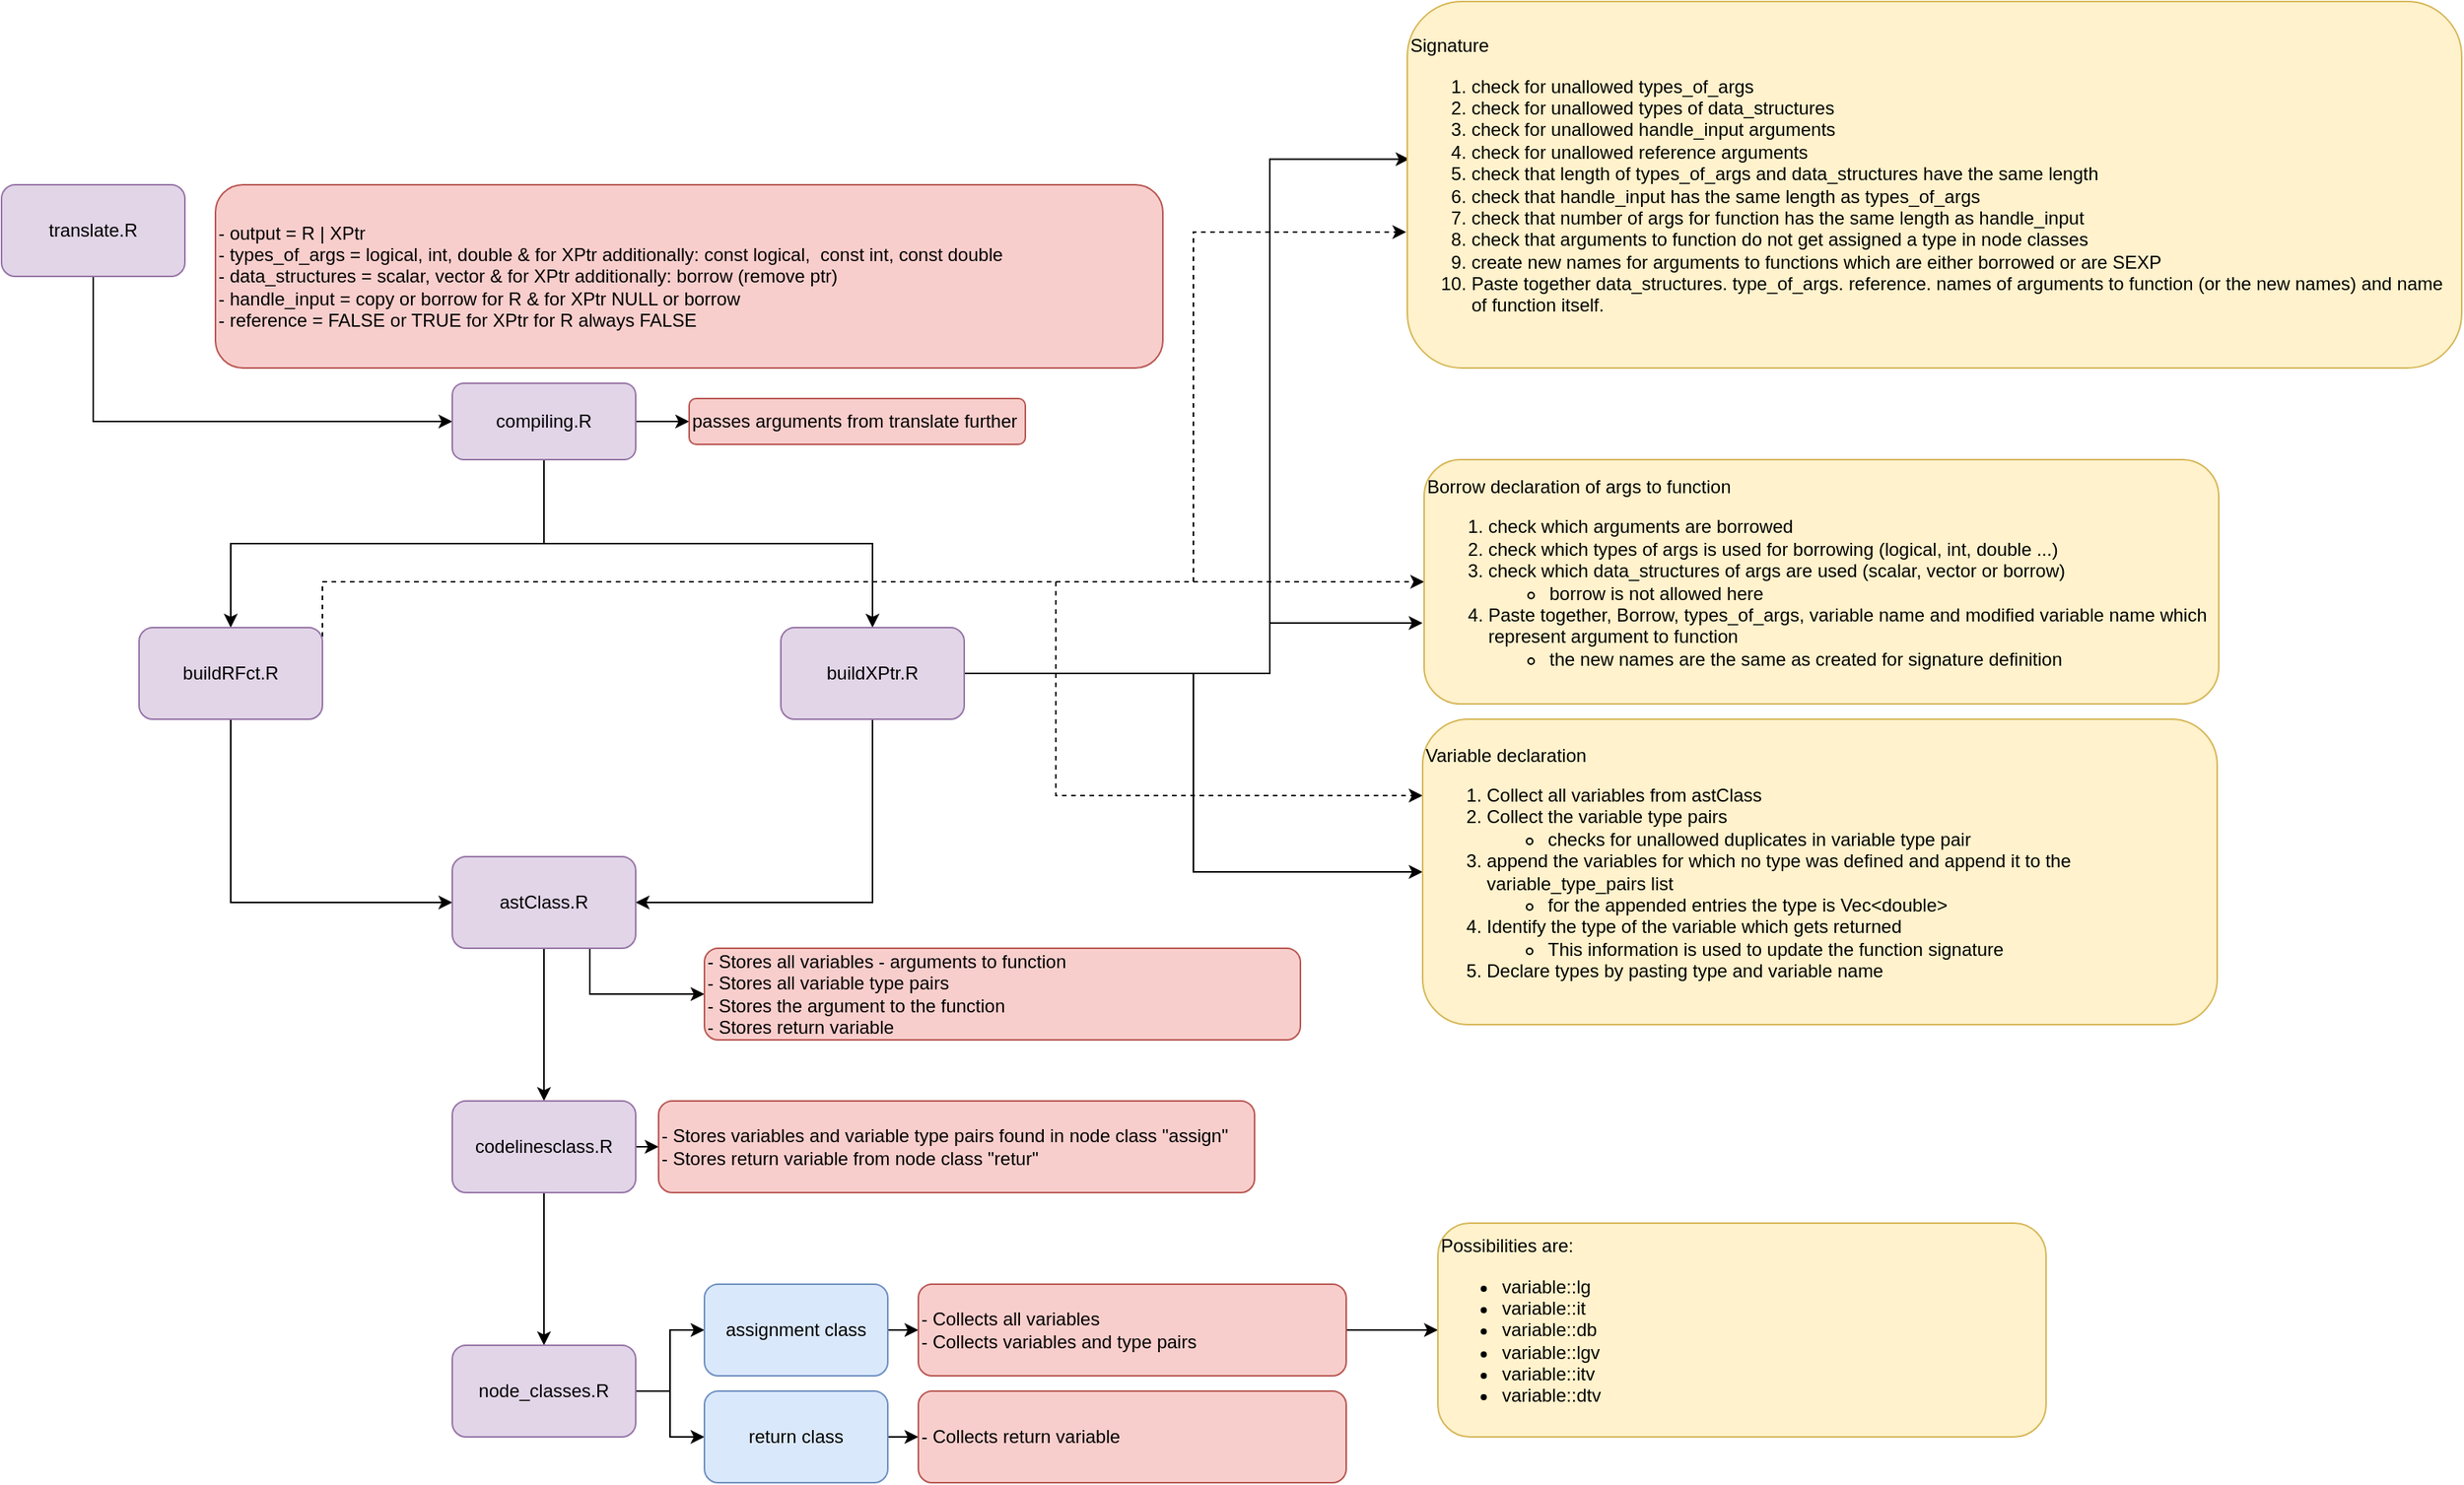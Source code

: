 <mxfile version="13.0.3" type="device"><diagram id="3Kx0y5vvfEq3YFLWdn2j" name="Page-1"><mxGraphModel dx="1422" dy="1916" grid="1" gridSize="10" guides="1" tooltips="1" connect="1" arrows="1" fold="1" page="1" pageScale="1" pageWidth="850" pageHeight="1100" math="0" shadow="0"><root><mxCell id="0"/><mxCell id="1" parent="0"/><mxCell id="bm3RPYRYB4wbdvRxPle6-3" style="edgeStyle=orthogonalEdgeStyle;rounded=0;orthogonalLoop=1;jettySize=auto;html=1;exitX=0.5;exitY=1;exitDx=0;exitDy=0;entryX=0;entryY=0.5;entryDx=0;entryDy=0;" parent="1" source="bm3RPYRYB4wbdvRxPle6-1" target="bm3RPYRYB4wbdvRxPle6-2" edge="1"><mxGeometry relative="1" as="geometry"><mxPoint x="120" y="160" as="targetPoint"/></mxGeometry></mxCell><mxCell id="bm3RPYRYB4wbdvRxPle6-1" value="translate.R" style="rounded=1;whiteSpace=wrap;html=1;fillColor=#e1d5e7;strokeColor=#9673a6;" parent="1" vertex="1"><mxGeometry x="70" y="40" width="120" height="60" as="geometry"/></mxCell><mxCell id="bm3RPYRYB4wbdvRxPle6-6" style="edgeStyle=orthogonalEdgeStyle;rounded=0;orthogonalLoop=1;jettySize=auto;html=1;exitX=0.5;exitY=1;exitDx=0;exitDy=0;entryX=0.5;entryY=0;entryDx=0;entryDy=0;" parent="1" source="bm3RPYRYB4wbdvRxPle6-2" target="bm3RPYRYB4wbdvRxPle6-4" edge="1"><mxGeometry relative="1" as="geometry"/></mxCell><mxCell id="bm3RPYRYB4wbdvRxPle6-7" style="edgeStyle=orthogonalEdgeStyle;rounded=0;orthogonalLoop=1;jettySize=auto;html=1;exitX=0.5;exitY=1;exitDx=0;exitDy=0;" parent="1" source="bm3RPYRYB4wbdvRxPle6-2" target="bm3RPYRYB4wbdvRxPle6-5" edge="1"><mxGeometry relative="1" as="geometry"/></mxCell><mxCell id="8z7rIQSqKpUR2_qP2Lmi-18" value="" style="edgeStyle=orthogonalEdgeStyle;rounded=0;orthogonalLoop=1;jettySize=auto;html=1;" parent="1" source="bm3RPYRYB4wbdvRxPle6-2" target="8z7rIQSqKpUR2_qP2Lmi-16" edge="1"><mxGeometry relative="1" as="geometry"/></mxCell><mxCell id="bm3RPYRYB4wbdvRxPle6-2" value="compiling.R" style="rounded=1;whiteSpace=wrap;html=1;fillColor=#e1d5e7;strokeColor=#9673a6;" parent="1" vertex="1"><mxGeometry x="365" y="170" width="120" height="50" as="geometry"/></mxCell><mxCell id="bm3RPYRYB4wbdvRxPle6-10" style="edgeStyle=orthogonalEdgeStyle;rounded=0;orthogonalLoop=1;jettySize=auto;html=1;exitX=0.5;exitY=1;exitDx=0;exitDy=0;entryX=0;entryY=0.5;entryDx=0;entryDy=0;" parent="1" source="bm3RPYRYB4wbdvRxPle6-4" target="bm3RPYRYB4wbdvRxPle6-8" edge="1"><mxGeometry relative="1" as="geometry"/></mxCell><mxCell id="8z7rIQSqKpUR2_qP2Lmi-27" style="edgeStyle=orthogonalEdgeStyle;rounded=0;orthogonalLoop=1;jettySize=auto;html=1;exitX=1;exitY=0.5;exitDx=0;exitDy=0;dashed=1;entryX=-0.001;entryY=0.629;entryDx=0;entryDy=0;entryPerimeter=0;" parent="1" source="bm3RPYRYB4wbdvRxPle6-4" target="8z7rIQSqKpUR2_qP2Lmi-20" edge="1"><mxGeometry relative="1" as="geometry"><mxPoint x="550" y="240" as="targetPoint"/><Array as="points"><mxPoint x="280" y="300"/><mxPoint x="850" y="300"/><mxPoint x="850" y="71"/></Array></mxGeometry></mxCell><mxCell id="8z7rIQSqKpUR2_qP2Lmi-28" style="edgeStyle=orthogonalEdgeStyle;rounded=0;orthogonalLoop=1;jettySize=auto;html=1;exitX=1;exitY=0.5;exitDx=0;exitDy=0;entryX=0;entryY=0.5;entryDx=0;entryDy=0;dashed=1;" parent="1" source="bm3RPYRYB4wbdvRxPle6-4" target="8z7rIQSqKpUR2_qP2Lmi-22" edge="1"><mxGeometry relative="1" as="geometry"><Array as="points"><mxPoint x="280" y="300"/></Array></mxGeometry></mxCell><mxCell id="8z7rIQSqKpUR2_qP2Lmi-29" style="edgeStyle=orthogonalEdgeStyle;rounded=0;orthogonalLoop=1;jettySize=auto;html=1;exitX=1;exitY=0.5;exitDx=0;exitDy=0;entryX=0;entryY=0.25;entryDx=0;entryDy=0;dashed=1;" parent="1" source="bm3RPYRYB4wbdvRxPle6-4" target="8z7rIQSqKpUR2_qP2Lmi-23" edge="1"><mxGeometry relative="1" as="geometry"><Array as="points"><mxPoint x="280" y="300"/><mxPoint x="760" y="300"/><mxPoint x="760" y="440"/></Array></mxGeometry></mxCell><mxCell id="bm3RPYRYB4wbdvRxPle6-4" value="buildRFct.R" style="rounded=1;whiteSpace=wrap;html=1;fillColor=#e1d5e7;strokeColor=#9673a6;" parent="1" vertex="1"><mxGeometry x="160" y="330" width="120" height="60" as="geometry"/></mxCell><mxCell id="bm3RPYRYB4wbdvRxPle6-11" style="edgeStyle=orthogonalEdgeStyle;rounded=0;orthogonalLoop=1;jettySize=auto;html=1;exitX=0.5;exitY=1;exitDx=0;exitDy=0;entryX=1;entryY=0.5;entryDx=0;entryDy=0;" parent="1" source="bm3RPYRYB4wbdvRxPle6-5" target="bm3RPYRYB4wbdvRxPle6-8" edge="1"><mxGeometry relative="1" as="geometry"/></mxCell><mxCell id="8z7rIQSqKpUR2_qP2Lmi-21" style="edgeStyle=orthogonalEdgeStyle;rounded=0;orthogonalLoop=1;jettySize=auto;html=1;exitX=1;exitY=0.5;exitDx=0;exitDy=0;entryX=0.002;entryY=0.43;entryDx=0;entryDy=0;entryPerimeter=0;" parent="1" source="bm3RPYRYB4wbdvRxPle6-5" target="8z7rIQSqKpUR2_qP2Lmi-20" edge="1"><mxGeometry relative="1" as="geometry"><Array as="points"><mxPoint x="900" y="360"/><mxPoint x="900" y="23"/></Array></mxGeometry></mxCell><mxCell id="8z7rIQSqKpUR2_qP2Lmi-24" style="edgeStyle=orthogonalEdgeStyle;rounded=0;orthogonalLoop=1;jettySize=auto;html=1;exitX=1;exitY=0.5;exitDx=0;exitDy=0;entryX=0;entryY=0.5;entryDx=0;entryDy=0;" parent="1" source="bm3RPYRYB4wbdvRxPle6-5" target="8z7rIQSqKpUR2_qP2Lmi-23" edge="1"><mxGeometry relative="1" as="geometry"/></mxCell><mxCell id="8z7rIQSqKpUR2_qP2Lmi-25" style="edgeStyle=orthogonalEdgeStyle;rounded=0;orthogonalLoop=1;jettySize=auto;html=1;exitX=1;exitY=0.5;exitDx=0;exitDy=0;entryX=-0.002;entryY=0.669;entryDx=0;entryDy=0;entryPerimeter=0;" parent="1" source="bm3RPYRYB4wbdvRxPle6-5" target="8z7rIQSqKpUR2_qP2Lmi-22" edge="1"><mxGeometry relative="1" as="geometry"><Array as="points"><mxPoint x="900" y="360"/><mxPoint x="900" y="327"/></Array></mxGeometry></mxCell><mxCell id="bm3RPYRYB4wbdvRxPle6-5" value="buildXPtr.R" style="rounded=1;whiteSpace=wrap;html=1;fillColor=#e1d5e7;strokeColor=#9673a6;" parent="1" vertex="1"><mxGeometry x="580" y="330" width="120" height="60" as="geometry"/></mxCell><mxCell id="bm3RPYRYB4wbdvRxPle6-13" style="edgeStyle=orthogonalEdgeStyle;rounded=0;orthogonalLoop=1;jettySize=auto;html=1;exitX=0.5;exitY=1;exitDx=0;exitDy=0;entryX=0.5;entryY=0;entryDx=0;entryDy=0;" parent="1" source="bm3RPYRYB4wbdvRxPle6-8" target="bm3RPYRYB4wbdvRxPle6-12" edge="1"><mxGeometry relative="1" as="geometry"/></mxCell><mxCell id="8z7rIQSqKpUR2_qP2Lmi-13" style="edgeStyle=orthogonalEdgeStyle;rounded=0;orthogonalLoop=1;jettySize=auto;html=1;exitX=0.75;exitY=1;exitDx=0;exitDy=0;entryX=0;entryY=0.5;entryDx=0;entryDy=0;" parent="1" source="bm3RPYRYB4wbdvRxPle6-8" target="8z7rIQSqKpUR2_qP2Lmi-9" edge="1"><mxGeometry relative="1" as="geometry"/></mxCell><mxCell id="bm3RPYRYB4wbdvRxPle6-8" value="astClass.R" style="rounded=1;whiteSpace=wrap;html=1;fillColor=#e1d5e7;strokeColor=#9673a6;" parent="1" vertex="1"><mxGeometry x="365" y="480" width="120" height="60" as="geometry"/></mxCell><mxCell id="bm3RPYRYB4wbdvRxPle6-15" style="edgeStyle=orthogonalEdgeStyle;rounded=0;orthogonalLoop=1;jettySize=auto;html=1;exitX=0.5;exitY=1;exitDx=0;exitDy=0;" parent="1" source="bm3RPYRYB4wbdvRxPle6-12" target="bm3RPYRYB4wbdvRxPle6-14" edge="1"><mxGeometry relative="1" as="geometry"/></mxCell><mxCell id="8z7rIQSqKpUR2_qP2Lmi-10" style="edgeStyle=orthogonalEdgeStyle;rounded=0;orthogonalLoop=1;jettySize=auto;html=1;exitX=1;exitY=0.5;exitDx=0;exitDy=0;entryX=0;entryY=0.5;entryDx=0;entryDy=0;" parent="1" source="bm3RPYRYB4wbdvRxPle6-12" target="8z7rIQSqKpUR2_qP2Lmi-8" edge="1"><mxGeometry relative="1" as="geometry"/></mxCell><mxCell id="bm3RPYRYB4wbdvRxPle6-12" value="codelinesclass.R" style="rounded=1;whiteSpace=wrap;html=1;fillColor=#e1d5e7;strokeColor=#9673a6;" parent="1" vertex="1"><mxGeometry x="365" y="640" width="120" height="60" as="geometry"/></mxCell><mxCell id="8z7rIQSqKpUR2_qP2Lmi-4" style="edgeStyle=orthogonalEdgeStyle;rounded=0;orthogonalLoop=1;jettySize=auto;html=1;exitX=1;exitY=0.5;exitDx=0;exitDy=0;entryX=0;entryY=0.5;entryDx=0;entryDy=0;" parent="1" source="bm3RPYRYB4wbdvRxPle6-14" target="8z7rIQSqKpUR2_qP2Lmi-2" edge="1"><mxGeometry relative="1" as="geometry"/></mxCell><mxCell id="8z7rIQSqKpUR2_qP2Lmi-5" style="edgeStyle=orthogonalEdgeStyle;rounded=0;orthogonalLoop=1;jettySize=auto;html=1;exitX=1;exitY=0.5;exitDx=0;exitDy=0;entryX=0;entryY=0.5;entryDx=0;entryDy=0;" parent="1" source="bm3RPYRYB4wbdvRxPle6-14" target="8z7rIQSqKpUR2_qP2Lmi-3" edge="1"><mxGeometry relative="1" as="geometry"/></mxCell><mxCell id="bm3RPYRYB4wbdvRxPle6-14" value="node_classes.R" style="rounded=1;whiteSpace=wrap;html=1;fillColor=#e1d5e7;strokeColor=#9673a6;" parent="1" vertex="1"><mxGeometry x="365" y="800" width="120" height="60" as="geometry"/></mxCell><mxCell id="8z7rIQSqKpUR2_qP2Lmi-1" value="- output = R | XPtr&lt;br&gt;- types_of_args =&amp;nbsp;logical, int, double &amp;amp; for XPtr additionally: const logical,&amp;nbsp; const int, const double&lt;br&gt;- data_structures =&amp;nbsp;scalar, vector &amp;amp; for XPtr additionally: borrow (remove ptr)&lt;br&gt;- handle_input = copy or borrow for R &amp;amp; for XPtr NULL or borrow&lt;br&gt;- reference = FALSE or TRUE for XPtr for R always FALSE" style="rounded=1;whiteSpace=wrap;html=1;fillColor=#f8cecc;strokeColor=#b85450;align=left;" parent="1" vertex="1"><mxGeometry x="210" y="40" width="620" height="120" as="geometry"/></mxCell><mxCell id="8z7rIQSqKpUR2_qP2Lmi-11" style="edgeStyle=orthogonalEdgeStyle;rounded=0;orthogonalLoop=1;jettySize=auto;html=1;exitX=1;exitY=0.5;exitDx=0;exitDy=0;entryX=0;entryY=0.5;entryDx=0;entryDy=0;" parent="1" source="8z7rIQSqKpUR2_qP2Lmi-2" target="8z7rIQSqKpUR2_qP2Lmi-6" edge="1"><mxGeometry relative="1" as="geometry"/></mxCell><mxCell id="8z7rIQSqKpUR2_qP2Lmi-2" value="assignment class" style="rounded=1;whiteSpace=wrap;html=1;fillColor=#dae8fc;strokeColor=#6c8ebf;" parent="1" vertex="1"><mxGeometry x="530" y="760" width="120" height="60" as="geometry"/></mxCell><mxCell id="8z7rIQSqKpUR2_qP2Lmi-12" style="edgeStyle=orthogonalEdgeStyle;rounded=0;orthogonalLoop=1;jettySize=auto;html=1;exitX=1;exitY=0.5;exitDx=0;exitDy=0;entryX=0;entryY=0.5;entryDx=0;entryDy=0;" parent="1" source="8z7rIQSqKpUR2_qP2Lmi-3" target="8z7rIQSqKpUR2_qP2Lmi-7" edge="1"><mxGeometry relative="1" as="geometry"/></mxCell><mxCell id="8z7rIQSqKpUR2_qP2Lmi-3" value="return class" style="rounded=1;whiteSpace=wrap;html=1;fillColor=#dae8fc;strokeColor=#6c8ebf;" parent="1" vertex="1"><mxGeometry x="530" y="830" width="120" height="60" as="geometry"/></mxCell><mxCell id="8z7rIQSqKpUR2_qP2Lmi-15" style="edgeStyle=orthogonalEdgeStyle;rounded=0;orthogonalLoop=1;jettySize=auto;html=1;exitX=1;exitY=0.5;exitDx=0;exitDy=0;entryX=0;entryY=0.5;entryDx=0;entryDy=0;" parent="1" source="8z7rIQSqKpUR2_qP2Lmi-6" target="8z7rIQSqKpUR2_qP2Lmi-14" edge="1"><mxGeometry relative="1" as="geometry"/></mxCell><mxCell id="8z7rIQSqKpUR2_qP2Lmi-6" value="- Collects all variables&amp;nbsp;&lt;br&gt;- Collects variables and type pairs" style="rounded=1;whiteSpace=wrap;html=1;fillColor=#f8cecc;strokeColor=#b85450;align=left;" parent="1" vertex="1"><mxGeometry x="670" y="760" width="280" height="60" as="geometry"/></mxCell><mxCell id="8z7rIQSqKpUR2_qP2Lmi-7" value="- Collects return variable" style="rounded=1;whiteSpace=wrap;html=1;fillColor=#f8cecc;strokeColor=#b85450;align=left;" parent="1" vertex="1"><mxGeometry x="670" y="830" width="280" height="60" as="geometry"/></mxCell><mxCell id="8z7rIQSqKpUR2_qP2Lmi-8" value="- Stores variables and variable type pairs found in node class &quot;assign&quot;&lt;br&gt;- Stores return variable from node class &quot;retur&quot;" style="rounded=1;whiteSpace=wrap;html=1;fillColor=#f8cecc;strokeColor=#b85450;align=left;" parent="1" vertex="1"><mxGeometry x="500" y="640" width="390" height="60" as="geometry"/></mxCell><mxCell id="8z7rIQSqKpUR2_qP2Lmi-9" value="- Stores all variables - arguments to function&lt;br&gt;- Stores all variable type pairs&lt;br&gt;- Stores the argument to the function&lt;br&gt;- Stores return variable&amp;nbsp;" style="rounded=1;whiteSpace=wrap;html=1;fillColor=#f8cecc;strokeColor=#b85450;align=left;" parent="1" vertex="1"><mxGeometry x="530" y="540" width="390" height="60" as="geometry"/></mxCell><mxCell id="8z7rIQSqKpUR2_qP2Lmi-14" value="Possibilities are:&lt;br&gt;&lt;ul&gt;&lt;li&gt;variable::lg&lt;/li&gt;&lt;li&gt;variable::it&lt;/li&gt;&lt;li&gt;variable::db&lt;/li&gt;&lt;li&gt;variable::lgv&lt;/li&gt;&lt;li&gt;variable::itv&lt;/li&gt;&lt;li&gt;variable::dtv&lt;/li&gt;&lt;/ul&gt;" style="rounded=1;whiteSpace=wrap;html=1;fillColor=#fff2cc;strokeColor=#d6b656;align=left;" parent="1" vertex="1"><mxGeometry x="1010" y="720" width="398" height="140" as="geometry"/></mxCell><mxCell id="8z7rIQSqKpUR2_qP2Lmi-16" value="passes arguments from translate further" style="rounded=1;whiteSpace=wrap;html=1;fillColor=#f8cecc;strokeColor=#b85450;align=left;" parent="1" vertex="1"><mxGeometry x="520" y="180" width="220" height="30" as="geometry"/></mxCell><mxCell id="8z7rIQSqKpUR2_qP2Lmi-20" value="&lt;div&gt;Signature&lt;/div&gt;&lt;ol&gt;&lt;li&gt;check for unallowed types_of_args&lt;/li&gt;&lt;li&gt;check for unallowed types of data_structures&lt;/li&gt;&lt;li&gt;check for unallowed handle_input arguments&lt;/li&gt;&lt;li&gt;check for unallowed reference arguments&lt;/li&gt;&lt;li&gt;check that length of types_of_args and data_structures have the same length&lt;/li&gt;&lt;li&gt;check that handle_input has the same length as types_of_args&lt;/li&gt;&lt;li&gt;check that number of args for function has the same length as handle_input&lt;/li&gt;&lt;li&gt;check that arguments to function do not get assigned a type in node classes&lt;/li&gt;&lt;li&gt;create new names for arguments to functions which are either borrowed or are SEXP&lt;/li&gt;&lt;li&gt;Paste together data_structures. type_of_args. reference. names of arguments to function (or the new names) and name of function itself.&lt;/li&gt;&lt;/ol&gt;" style="rounded=1;whiteSpace=wrap;html=1;fillColor=#fff2cc;strokeColor=#d6b656;align=left;" parent="1" vertex="1"><mxGeometry x="990" y="-80" width="690" height="240" as="geometry"/></mxCell><mxCell id="8z7rIQSqKpUR2_qP2Lmi-22" value="&lt;div&gt;Borrow declaration of args to function&lt;/div&gt;&lt;div&gt;&lt;ol&gt;&lt;li&gt;check which arguments are borrowed&lt;/li&gt;&lt;li&gt;check which types of args is used for borrowing (logical, int, double ...)&lt;/li&gt;&lt;li&gt;check which data_structures of args are used (scalar, vector or borrow)&lt;/li&gt;&lt;ul&gt;&lt;li&gt;&lt;span&gt;borrow is not allowed here&lt;/span&gt;&lt;/li&gt;&lt;/ul&gt;&lt;li&gt;Paste together, Borrow, types_of_args, variable name and modified variable name which represent argument to function&lt;/li&gt;&lt;ul&gt;&lt;li&gt;the new names are the same as created for signature definition&lt;/li&gt;&lt;/ul&gt;&lt;/ol&gt;&lt;/div&gt;" style="rounded=1;whiteSpace=wrap;html=1;fillColor=#fff2cc;strokeColor=#d6b656;align=left;" parent="1" vertex="1"><mxGeometry x="1001" y="220" width="520" height="160" as="geometry"/></mxCell><mxCell id="8z7rIQSqKpUR2_qP2Lmi-23" value="&lt;div&gt;Variable declaration&lt;/div&gt;&lt;div&gt;&lt;ol&gt;&lt;li&gt;Collect all variables from astClass&lt;/li&gt;&lt;li&gt;Collect the variable type pairs&lt;/li&gt;&lt;ul&gt;&lt;li&gt;&lt;span&gt;checks for unallowed duplicates in variable type pair&lt;/span&gt;&lt;/li&gt;&lt;/ul&gt;&lt;li&gt;append the variables for which no type was defined and append it to the variable_type_pairs list&lt;/li&gt;&lt;ul&gt;&lt;li&gt;&lt;span&gt;for the appended entries the type is Vec&amp;lt;double&amp;gt;&lt;/span&gt;&lt;/li&gt;&lt;/ul&gt;&lt;li&gt;Identify the type of the variable which gets returned&lt;/li&gt;&lt;ul&gt;&lt;li&gt;This information is used to update the function signature&lt;/li&gt;&lt;/ul&gt;&lt;li&gt;Declare types by pasting type and variable name&lt;/li&gt;&lt;/ol&gt;&lt;/div&gt;" style="rounded=1;whiteSpace=wrap;html=1;fillColor=#fff2cc;strokeColor=#d6b656;align=left;" parent="1" vertex="1"><mxGeometry x="1000" y="390" width="520" height="200" as="geometry"/></mxCell></root></mxGraphModel></diagram></mxfile>